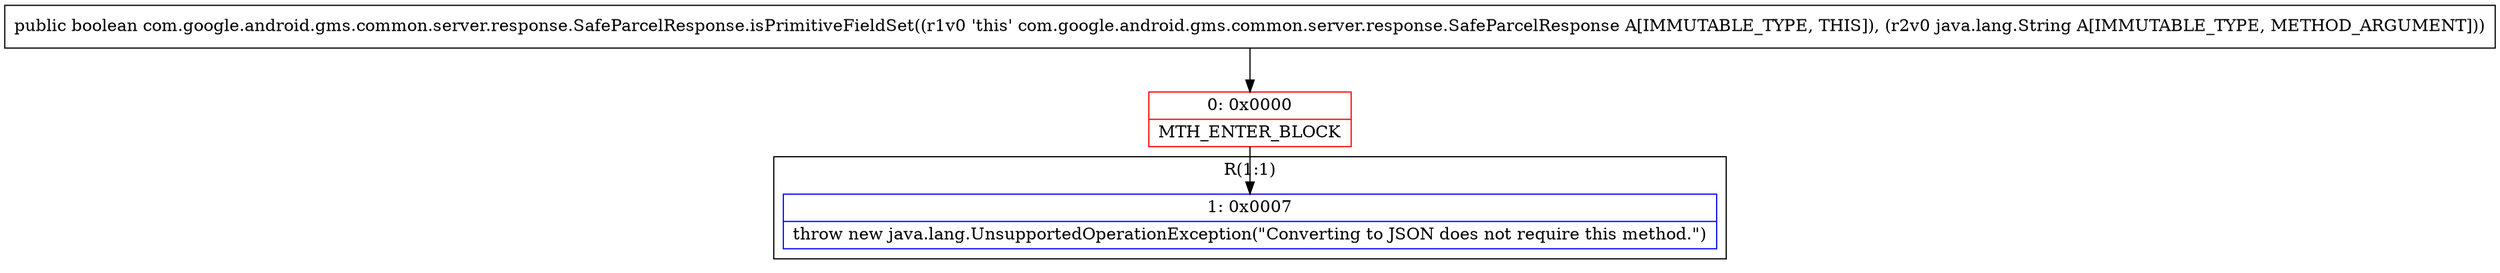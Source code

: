 digraph "CFG forcom.google.android.gms.common.server.response.SafeParcelResponse.isPrimitiveFieldSet(Ljava\/lang\/String;)Z" {
subgraph cluster_Region_1603620539 {
label = "R(1:1)";
node [shape=record,color=blue];
Node_1 [shape=record,label="{1\:\ 0x0007|throw new java.lang.UnsupportedOperationException(\"Converting to JSON does not require this method.\")\l}"];
}
Node_0 [shape=record,color=red,label="{0\:\ 0x0000|MTH_ENTER_BLOCK\l}"];
MethodNode[shape=record,label="{public boolean com.google.android.gms.common.server.response.SafeParcelResponse.isPrimitiveFieldSet((r1v0 'this' com.google.android.gms.common.server.response.SafeParcelResponse A[IMMUTABLE_TYPE, THIS]), (r2v0 java.lang.String A[IMMUTABLE_TYPE, METHOD_ARGUMENT])) }"];
MethodNode -> Node_0;
Node_0 -> Node_1;
}

